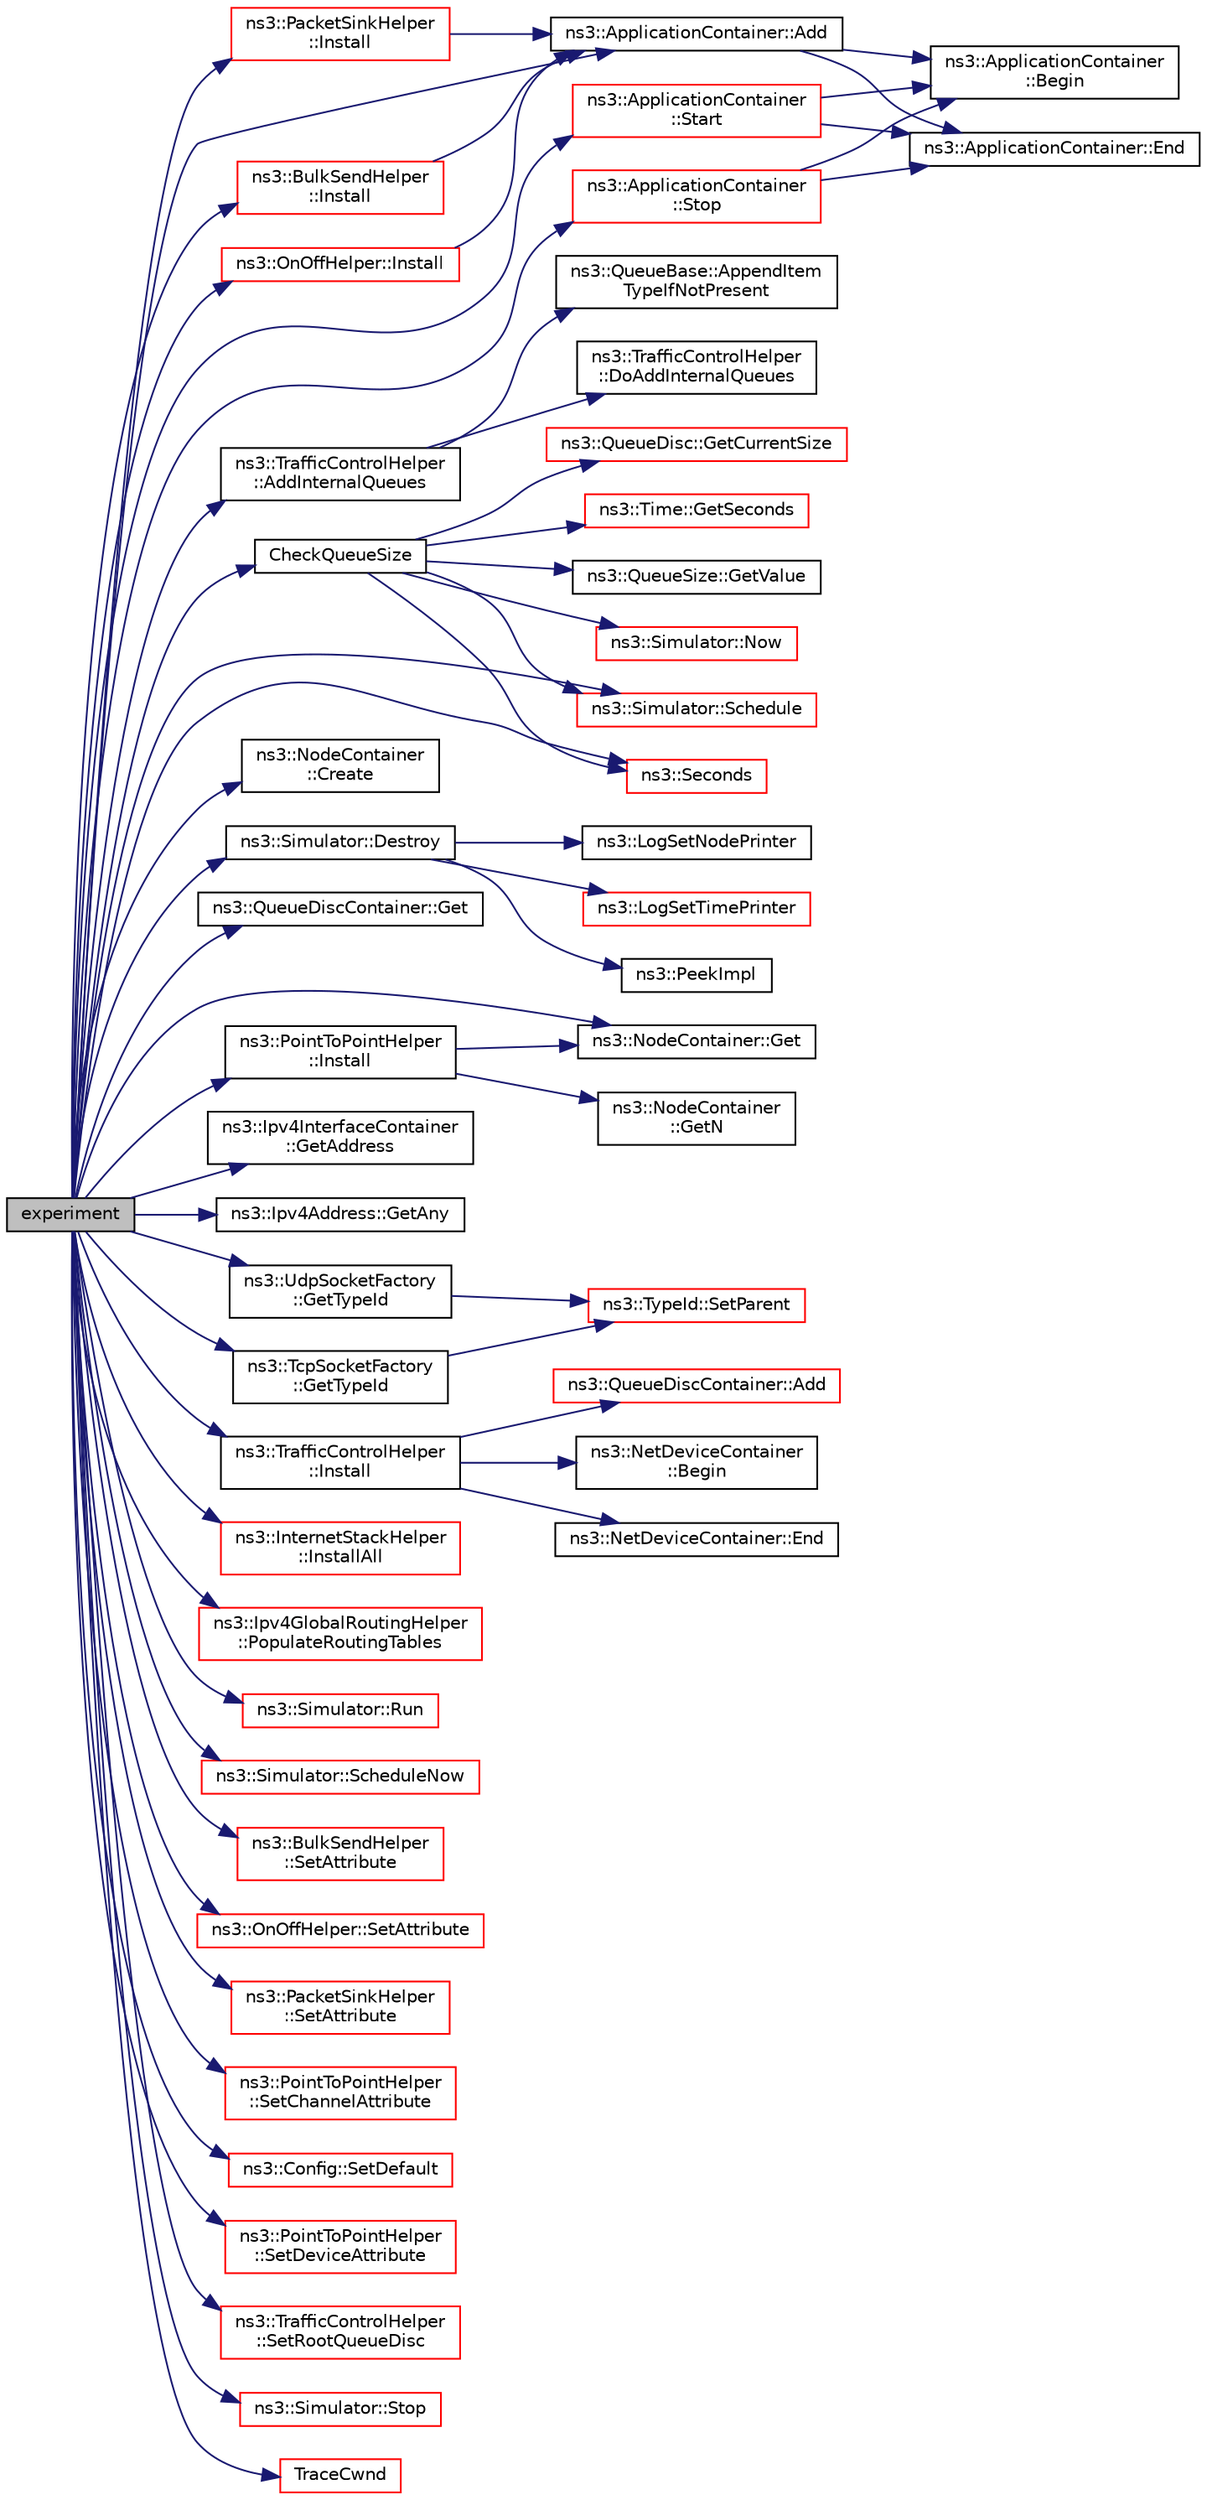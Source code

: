 digraph "experiment"
{
 // LATEX_PDF_SIZE
  edge [fontname="Helvetica",fontsize="10",labelfontname="Helvetica",labelfontsize="10"];
  node [fontname="Helvetica",fontsize="10",shape=record];
  rankdir="LR";
  Node1 [label="experiment",height=0.2,width=0.4,color="black", fillcolor="grey75", style="filled", fontcolor="black",tooltip=" "];
  Node1 -> Node2 [color="midnightblue",fontsize="10",style="solid",fontname="Helvetica"];
  Node2 [label="ns3::ApplicationContainer::Add",height=0.2,width=0.4,color="black", fillcolor="white", style="filled",URL="$classns3_1_1_application_container.html#ad09ab1a1ad5849d518d5f4c262e38152",tooltip="Append the contents of another ApplicationContainer to the end of this container."];
  Node2 -> Node3 [color="midnightblue",fontsize="10",style="solid",fontname="Helvetica"];
  Node3 [label="ns3::ApplicationContainer\l::Begin",height=0.2,width=0.4,color="black", fillcolor="white", style="filled",URL="$classns3_1_1_application_container.html#a52964e0173d98e9d9dd9e8c4fc4f5ff7",tooltip="Get an iterator which refers to the first Application in the container."];
  Node2 -> Node4 [color="midnightblue",fontsize="10",style="solid",fontname="Helvetica"];
  Node4 [label="ns3::ApplicationContainer::End",height=0.2,width=0.4,color="black", fillcolor="white", style="filled",URL="$classns3_1_1_application_container.html#a9f1d05b1b8993ef668438ed5eadd7354",tooltip="Get an iterator which indicates past-the-last Application in the container."];
  Node1 -> Node5 [color="midnightblue",fontsize="10",style="solid",fontname="Helvetica"];
  Node5 [label="ns3::TrafficControlHelper\l::AddInternalQueues",height=0.2,width=0.4,color="black", fillcolor="white", style="filled",URL="$classns3_1_1_traffic_control_helper.html#ab66b78748c0e05098d10fc0d1b6e19bb",tooltip="Helper function used to add the given number of internal queues (of the given type and with the given..."];
  Node5 -> Node6 [color="midnightblue",fontsize="10",style="solid",fontname="Helvetica"];
  Node6 [label="ns3::QueueBase::AppendItem\lTypeIfNotPresent",height=0.2,width=0.4,color="black", fillcolor="white", style="filled",URL="$classns3_1_1_queue_base.html#a7b85284de63a5642e623f32d096dbcd9",tooltip="Append the item type to the provided type ID if the latter does not end with '>'."];
  Node5 -> Node7 [color="midnightblue",fontsize="10",style="solid",fontname="Helvetica"];
  Node7 [label="ns3::TrafficControlHelper\l::DoAddInternalQueues",height=0.2,width=0.4,color="black", fillcolor="white", style="filled",URL="$classns3_1_1_traffic_control_helper.html#a3ffbb4b6fe4b0f7759bf878ec80aa414",tooltip="Actual implementation of the AddInternalQueues method."];
  Node1 -> Node8 [color="midnightblue",fontsize="10",style="solid",fontname="Helvetica"];
  Node8 [label="CheckQueueSize",height=0.2,width=0.4,color="black", fillcolor="white", style="filled",URL="$cobalt-vs-codel_8cc.html#a2db2ab2d8e19895b6a751c4713c67df6",tooltip=" "];
  Node8 -> Node9 [color="midnightblue",fontsize="10",style="solid",fontname="Helvetica"];
  Node9 [label="ns3::QueueDisc::GetCurrentSize",height=0.2,width=0.4,color="red", fillcolor="white", style="filled",URL="$classns3_1_1_queue_disc.html#a0b121e62752208f83a5cb2b5124b5822",tooltip="Get the current size of the queue disc in bytes, if operating in bytes mode, or packets,..."];
  Node8 -> Node15 [color="midnightblue",fontsize="10",style="solid",fontname="Helvetica"];
  Node15 [label="ns3::Time::GetSeconds",height=0.2,width=0.4,color="red", fillcolor="white", style="filled",URL="$classns3_1_1_time.html#a27cb7c22324e0447740929b024dbeb66",tooltip="Get an approximation of the time stored in this instance in the indicated unit."];
  Node8 -> Node29 [color="midnightblue",fontsize="10",style="solid",fontname="Helvetica"];
  Node29 [label="ns3::QueueSize::GetValue",height=0.2,width=0.4,color="black", fillcolor="white", style="filled",URL="$classns3_1_1_queue_size.html#aeda8ff9a290b06b028064beb7ef0a44a",tooltip="Get the underlying value."];
  Node8 -> Node30 [color="midnightblue",fontsize="10",style="solid",fontname="Helvetica"];
  Node30 [label="ns3::Simulator::Now",height=0.2,width=0.4,color="red", fillcolor="white", style="filled",URL="$classns3_1_1_simulator.html#ac3178fa975b419f7875e7105be122800",tooltip="Return the current simulation virtual time."];
  Node8 -> Node81 [color="midnightblue",fontsize="10",style="solid",fontname="Helvetica"];
  Node81 [label="ns3::Simulator::Schedule",height=0.2,width=0.4,color="red", fillcolor="white", style="filled",URL="$classns3_1_1_simulator.html#a3da7d28335c8ac0e3e86781f766df241",tooltip="Schedule an event to expire after delay."];
  Node8 -> Node93 [color="midnightblue",fontsize="10",style="solid",fontname="Helvetica"];
  Node93 [label="ns3::Seconds",height=0.2,width=0.4,color="red", fillcolor="white", style="filled",URL="$group__timecivil.html#ga33c34b816f8ff6628e33d5c8e9713b9e",tooltip="Construct a Time in the indicated unit."];
  Node1 -> Node94 [color="midnightblue",fontsize="10",style="solid",fontname="Helvetica"];
  Node94 [label="ns3::NodeContainer\l::Create",height=0.2,width=0.4,color="black", fillcolor="white", style="filled",URL="$classns3_1_1_node_container.html#a787f059e2813e8b951cc6914d11dfe69",tooltip="Create n nodes and append pointers to them to the end of this NodeContainer."];
  Node1 -> Node95 [color="midnightblue",fontsize="10",style="solid",fontname="Helvetica"];
  Node95 [label="ns3::Simulator::Destroy",height=0.2,width=0.4,color="black", fillcolor="white", style="filled",URL="$classns3_1_1_simulator.html#a2a056e59a6623225df0957eda0ee8252",tooltip="Execute the events scheduled with ScheduleDestroy()."];
  Node95 -> Node72 [color="midnightblue",fontsize="10",style="solid",fontname="Helvetica"];
  Node72 [label="ns3::LogSetNodePrinter",height=0.2,width=0.4,color="black", fillcolor="white", style="filled",URL="$namespacens3.html#aebac73305345f2e2803fdeb102a7705e",tooltip="Set the LogNodePrinter function to be used to prepend log messages with the node id."];
  Node95 -> Node73 [color="midnightblue",fontsize="10",style="solid",fontname="Helvetica"];
  Node73 [label="ns3::LogSetTimePrinter",height=0.2,width=0.4,color="red", fillcolor="white", style="filled",URL="$namespacens3.html#a46cd76678f7da29799d1b41994e12ec1",tooltip="Set the TimePrinter function to be used to prepend log messages with the simulation time."];
  Node95 -> Node78 [color="midnightblue",fontsize="10",style="solid",fontname="Helvetica"];
  Node78 [label="ns3::PeekImpl",height=0.2,width=0.4,color="black", fillcolor="white", style="filled",URL="$group__simulator.html#ga233c5c38de117e4e4a5a9cd168694792",tooltip="Get the static SimulatorImpl instance."];
  Node1 -> Node96 [color="midnightblue",fontsize="10",style="solid",fontname="Helvetica"];
  Node96 [label="ns3::QueueDiscContainer::Get",height=0.2,width=0.4,color="black", fillcolor="white", style="filled",URL="$classns3_1_1_queue_disc_container.html#ac328a1da08d2df230fca81bd81d7caac",tooltip="Get the Ptr<QueueDisc> stored in this container at a given index."];
  Node1 -> Node97 [color="midnightblue",fontsize="10",style="solid",fontname="Helvetica"];
  Node97 [label="ns3::NodeContainer::Get",height=0.2,width=0.4,color="black", fillcolor="white", style="filled",URL="$classns3_1_1_node_container.html#aff885e5a6b02ca4a27f5725de647d96e",tooltip="Get the Ptr<Node> stored in this container at a given index."];
  Node1 -> Node98 [color="midnightblue",fontsize="10",style="solid",fontname="Helvetica"];
  Node98 [label="ns3::Ipv4InterfaceContainer\l::GetAddress",height=0.2,width=0.4,color="black", fillcolor="white", style="filled",URL="$classns3_1_1_ipv4_interface_container.html#ae708067c27bd8019edd3c0311ff150b3",tooltip=" "];
  Node1 -> Node99 [color="midnightblue",fontsize="10",style="solid",fontname="Helvetica"];
  Node99 [label="ns3::Ipv4Address::GetAny",height=0.2,width=0.4,color="black", fillcolor="white", style="filled",URL="$classns3_1_1_ipv4_address.html#a7a39b330c8e701183a411d5779fca1a4",tooltip=" "];
  Node1 -> Node100 [color="midnightblue",fontsize="10",style="solid",fontname="Helvetica"];
  Node100 [label="ns3::TcpSocketFactory\l::GetTypeId",height=0.2,width=0.4,color="black", fillcolor="white", style="filled",URL="$classns3_1_1_tcp_socket_factory.html#a29c295f0b282f52d7c903768f80607b0",tooltip="Get the type ID."];
  Node100 -> Node53 [color="midnightblue",fontsize="10",style="solid",fontname="Helvetica"];
  Node53 [label="ns3::TypeId::SetParent",height=0.2,width=0.4,color="red", fillcolor="white", style="filled",URL="$classns3_1_1_type_id.html#abaaca67ab7d2471067e7c275df0f7309",tooltip="Set the parent TypeId."];
  Node1 -> Node101 [color="midnightblue",fontsize="10",style="solid",fontname="Helvetica"];
  Node101 [label="ns3::UdpSocketFactory\l::GetTypeId",height=0.2,width=0.4,color="black", fillcolor="white", style="filled",URL="$classns3_1_1_udp_socket_factory.html#ad5b47e944de8861e3dc2b6de1ccbdf5b",tooltip="Get the type ID."];
  Node101 -> Node53 [color="midnightblue",fontsize="10",style="solid",fontname="Helvetica"];
  Node1 -> Node102 [color="midnightblue",fontsize="10",style="solid",fontname="Helvetica"];
  Node102 [label="ns3::TrafficControlHelper\l::Install",height=0.2,width=0.4,color="black", fillcolor="white", style="filled",URL="$classns3_1_1_traffic_control_helper.html#a0aa6a8e2fbb1c196589e16f48c99f0b9",tooltip=" "];
  Node102 -> Node103 [color="midnightblue",fontsize="10",style="solid",fontname="Helvetica"];
  Node103 [label="ns3::QueueDiscContainer::Add",height=0.2,width=0.4,color="red", fillcolor="white", style="filled",URL="$classns3_1_1_queue_disc_container.html#a0520ac277a87beaeda5608dd8bfd37a4",tooltip="Append the contents of another QueueDiscContainer to the end of this container."];
  Node102 -> Node106 [color="midnightblue",fontsize="10",style="solid",fontname="Helvetica"];
  Node106 [label="ns3::NetDeviceContainer\l::Begin",height=0.2,width=0.4,color="black", fillcolor="white", style="filled",URL="$classns3_1_1_net_device_container.html#a4ddc336af319061f5b61c515f0453242",tooltip="Get an iterator which refers to the first NetDevice in the container."];
  Node102 -> Node107 [color="midnightblue",fontsize="10",style="solid",fontname="Helvetica"];
  Node107 [label="ns3::NetDeviceContainer::End",height=0.2,width=0.4,color="black", fillcolor="white", style="filled",URL="$classns3_1_1_net_device_container.html#a436d9df206570861f96c3f278eaccb92",tooltip="Get an iterator which indicates past-the-last NetDevice in the container."];
  Node1 -> Node108 [color="midnightblue",fontsize="10",style="solid",fontname="Helvetica"];
  Node108 [label="ns3::PointToPointHelper\l::Install",height=0.2,width=0.4,color="black", fillcolor="white", style="filled",URL="$classns3_1_1_point_to_point_helper.html#ab9162fea3e88722666fed1106df1f9ec",tooltip=" "];
  Node108 -> Node97 [color="midnightblue",fontsize="10",style="solid",fontname="Helvetica"];
  Node108 -> Node109 [color="midnightblue",fontsize="10",style="solid",fontname="Helvetica"];
  Node109 [label="ns3::NodeContainer\l::GetN",height=0.2,width=0.4,color="black", fillcolor="white", style="filled",URL="$classns3_1_1_node_container.html#a35aed8b8abb7b7988b086f66d15cdda9",tooltip="Get the number of Ptr<Node> stored in this container."];
  Node1 -> Node110 [color="midnightblue",fontsize="10",style="solid",fontname="Helvetica"];
  Node110 [label="ns3::BulkSendHelper\l::Install",height=0.2,width=0.4,color="red", fillcolor="white", style="filled",URL="$classns3_1_1_bulk_send_helper.html#afc9241b5e57a619cb2d408bdcac50f3a",tooltip="Install an ns3::BulkSendApplication on each node of the input container configured with all the attri..."];
  Node110 -> Node2 [color="midnightblue",fontsize="10",style="solid",fontname="Helvetica"];
  Node1 -> Node120 [color="midnightblue",fontsize="10",style="solid",fontname="Helvetica"];
  Node120 [label="ns3::OnOffHelper::Install",height=0.2,width=0.4,color="red", fillcolor="white", style="filled",URL="$classns3_1_1_on_off_helper.html#a87cc5963ff591c4ba397ba4439ea39d7",tooltip="Install an ns3::OnOffApplication on each node of the input container configured with all the attribut..."];
  Node120 -> Node2 [color="midnightblue",fontsize="10",style="solid",fontname="Helvetica"];
  Node1 -> Node122 [color="midnightblue",fontsize="10",style="solid",fontname="Helvetica"];
  Node122 [label="ns3::PacketSinkHelper\l::Install",height=0.2,width=0.4,color="red", fillcolor="white", style="filled",URL="$classns3_1_1_packet_sink_helper.html#a0808437e17663beb7c6a4a082d458115",tooltip="Install an ns3::PacketSinkApplication on each node of the input container configured with all the att..."];
  Node122 -> Node2 [color="midnightblue",fontsize="10",style="solid",fontname="Helvetica"];
  Node1 -> Node124 [color="midnightblue",fontsize="10",style="solid",fontname="Helvetica"];
  Node124 [label="ns3::InternetStackHelper\l::InstallAll",height=0.2,width=0.4,color="red", fillcolor="white", style="filled",URL="$classns3_1_1_internet_stack_helper.html#a5f49d0c5e715bea85d06bbca640b1ef4",tooltip="Aggregate IPv4, IPv6, UDP, and TCP stacks to all nodes in the simulation."];
  Node1 -> Node140 [color="midnightblue",fontsize="10",style="solid",fontname="Helvetica"];
  Node140 [label="ns3::Ipv4GlobalRoutingHelper\l::PopulateRoutingTables",height=0.2,width=0.4,color="red", fillcolor="white", style="filled",URL="$classns3_1_1_ipv4_global_routing_helper.html#a540c7339880774ff18a459238ef5a7b2",tooltip="Build a routing database and initialize the routing tables of the nodes in the simulation."];
  Node1 -> Node144 [color="midnightblue",fontsize="10",style="solid",fontname="Helvetica"];
  Node144 [label="ns3::Simulator::Run",height=0.2,width=0.4,color="red", fillcolor="white", style="filled",URL="$classns3_1_1_simulator.html#a84be982e6d03b62c3dc3303c75a9b909",tooltip="Run the simulation."];
  Node1 -> Node81 [color="midnightblue",fontsize="10",style="solid",fontname="Helvetica"];
  Node1 -> Node147 [color="midnightblue",fontsize="10",style="solid",fontname="Helvetica"];
  Node147 [label="ns3::Simulator::ScheduleNow",height=0.2,width=0.4,color="red", fillcolor="white", style="filled",URL="$classns3_1_1_simulator.html#ab8a8b58feaa12f531175df5fd355c362",tooltip="Schedule an event to expire Now."];
  Node1 -> Node93 [color="midnightblue",fontsize="10",style="solid",fontname="Helvetica"];
  Node1 -> Node150 [color="midnightblue",fontsize="10",style="solid",fontname="Helvetica"];
  Node150 [label="ns3::BulkSendHelper\l::SetAttribute",height=0.2,width=0.4,color="red", fillcolor="white", style="filled",URL="$classns3_1_1_bulk_send_helper.html#a18d20e1c180046edd5ee03c67d15c1bf",tooltip="Helper function used to set the underlying application attributes, not the socket attributes."];
  Node1 -> Node157 [color="midnightblue",fontsize="10",style="solid",fontname="Helvetica"];
  Node157 [label="ns3::OnOffHelper::SetAttribute",height=0.2,width=0.4,color="red", fillcolor="white", style="filled",URL="$classns3_1_1_on_off_helper.html#a9f29b8db5fd9afa3075a74f48d30d914",tooltip="Helper function used to set the underlying application attributes."];
  Node1 -> Node158 [color="midnightblue",fontsize="10",style="solid",fontname="Helvetica"];
  Node158 [label="ns3::PacketSinkHelper\l::SetAttribute",height=0.2,width=0.4,color="red", fillcolor="white", style="filled",URL="$classns3_1_1_packet_sink_helper.html#a04bcaf17a17c89aa1d58062a8cb92cfa",tooltip="Helper function used to set the underlying application attributes."];
  Node1 -> Node159 [color="midnightblue",fontsize="10",style="solid",fontname="Helvetica"];
  Node159 [label="ns3::PointToPointHelper\l::SetChannelAttribute",height=0.2,width=0.4,color="red", fillcolor="white", style="filled",URL="$classns3_1_1_point_to_point_helper.html#a6b5317fd17fb61e5a53f8d66a90b63b9",tooltip="Set an attribute value to be propagated to each Channel created by the helper."];
  Node1 -> Node160 [color="midnightblue",fontsize="10",style="solid",fontname="Helvetica"];
  Node160 [label="ns3::Config::SetDefault",height=0.2,width=0.4,color="red", fillcolor="white", style="filled",URL="$group__config.html#ga2e7882df849d8ba4aaad31c934c40c06",tooltip=" "];
  Node1 -> Node166 [color="midnightblue",fontsize="10",style="solid",fontname="Helvetica"];
  Node166 [label="ns3::PointToPointHelper\l::SetDeviceAttribute",height=0.2,width=0.4,color="red", fillcolor="white", style="filled",URL="$classns3_1_1_point_to_point_helper.html#a4577f5ab8c387e5528af2e0fbab1152e",tooltip="Set an attribute value to be propagated to each NetDevice created by the helper."];
  Node1 -> Node167 [color="midnightblue",fontsize="10",style="solid",fontname="Helvetica"];
  Node167 [label="ns3::TrafficControlHelper\l::SetRootQueueDisc",height=0.2,width=0.4,color="red", fillcolor="white", style="filled",URL="$classns3_1_1_traffic_control_helper.html#a2f79cb734ce27742d37c381700cbb7ba",tooltip="Helper function used to set a root queue disc of the given type and with the given attributes."];
  Node1 -> Node169 [color="midnightblue",fontsize="10",style="solid",fontname="Helvetica"];
  Node169 [label="ns3::ApplicationContainer\l::Start",height=0.2,width=0.4,color="red", fillcolor="white", style="filled",URL="$classns3_1_1_application_container.html#a8eff87926507020bbe3e1390358a54a7",tooltip="Arrange for all of the Applications in this container to Start() at the Time given as a parameter."];
  Node169 -> Node3 [color="midnightblue",fontsize="10",style="solid",fontname="Helvetica"];
  Node169 -> Node4 [color="midnightblue",fontsize="10",style="solid",fontname="Helvetica"];
  Node1 -> Node174 [color="midnightblue",fontsize="10",style="solid",fontname="Helvetica"];
  Node174 [label="ns3::ApplicationContainer\l::Stop",height=0.2,width=0.4,color="red", fillcolor="white", style="filled",URL="$classns3_1_1_application_container.html#adfc52f9aa4020c8714679b00bbb9ddb3",tooltip="Arrange for all of the Applications in this container to Stop() at the Time given as a parameter."];
  Node174 -> Node3 [color="midnightblue",fontsize="10",style="solid",fontname="Helvetica"];
  Node174 -> Node4 [color="midnightblue",fontsize="10",style="solid",fontname="Helvetica"];
  Node1 -> Node176 [color="midnightblue",fontsize="10",style="solid",fontname="Helvetica"];
  Node176 [label="ns3::Simulator::Stop",height=0.2,width=0.4,color="red", fillcolor="white", style="filled",URL="$classns3_1_1_simulator.html#a2335ba5b62e9066e893fecb21b7f6afd",tooltip="Tell the Simulator the calling event should be the last one executed."];
  Node1 -> Node178 [color="midnightblue",fontsize="10",style="solid",fontname="Helvetica"];
  Node178 [label="TraceCwnd",height=0.2,width=0.4,color="red", fillcolor="white", style="filled",URL="$cobalt-vs-codel_8cc.html#aa3e5c614754f54d0f1332a1002170bf5",tooltip=" "];
}
